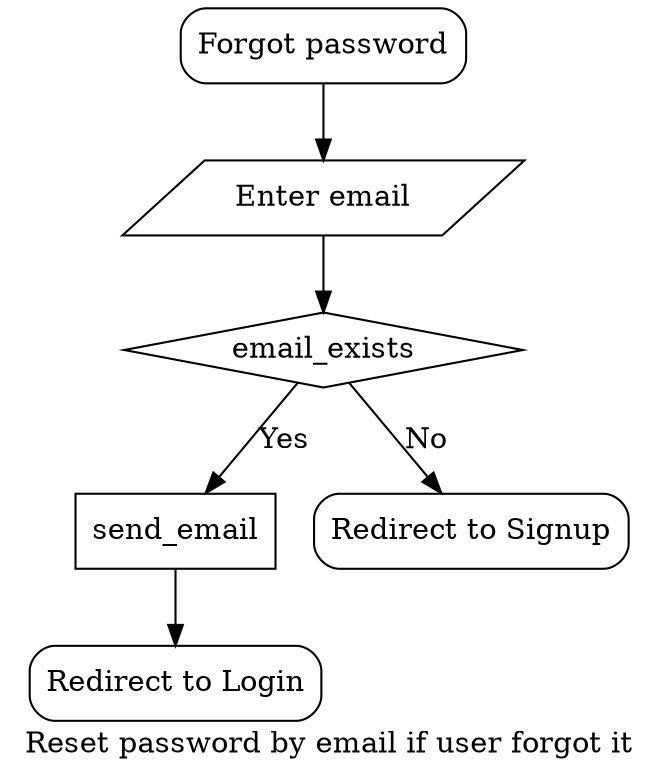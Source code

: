 digraph {
    label = "Reset password by email if user forgot it"

    start[shape="box", style=rounded];
    end[shape="box", style=rounded];
    input[shape="parallelogram", style=""];
    email_exists[shape="diamond", style=""];
    send_email[shape="box", style=""];
    signup[shape="box", style=rounded];

    start -> input;
    input -> email_exists
    email_exists -> send_email[label="Yes"];
    email_exists -> signup[label="No"];
    send_email -> end;

    start[label="Forgot password"];
    end[label="Redirect to Login"];
    input[label="Enter email"];
    signup[label="Redirect to Signup"];
}